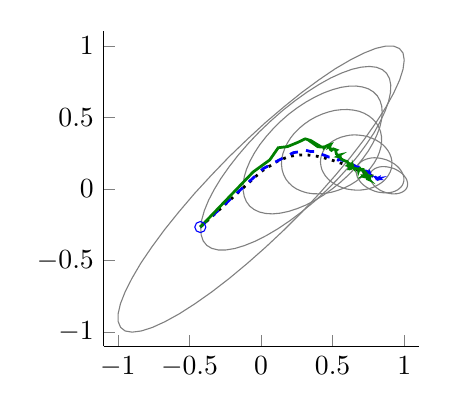 % This file was created by matlab2tikz v0.4.4 running on MATLAB 7.13.
% Copyright (c) 2008--2013, Nico Schlömer <nico.schloemer@gmail.com>
% All rights reserved.
% 
% The latest updates can be retrieved from
%   http://www.mathworks.com/matlabcentral/fileexchange/22022-matlab2tikz
% where you can also make suggestions and rate matlab2tikz.
% 
\begin{tikzpicture}

\begin{axis}[%
width=4cm,
height=4cm,
scale only axis,
xmin=-1.1,
xmax=1.1,
ymin=-1.1,
ymax=1.1,
axis x line*=bottom,
axis y line*=left
]
\addplot [
color=gray,
solid,
forget plot
]
table[row sep=crcr]{
-0.224 0.224\\
-0.097 0.346\\
0.031 0.464\\
0.159 0.573\\
0.283 0.673\\
0.404 0.762\\
0.517 0.839\\
0.623 0.901\\
0.718 0.949\\
0.801 0.982\\
0.871 0.998\\
0.926 0.998\\
0.967 0.981\\
0.992 0.949\\
1.0 0.9\\
0.992 0.837\\
0.968 0.761\\
0.927 0.671\\
0.872 0.571\\
0.802 0.462\\
0.719 0.344\\
0.624 0.221\\
0.519 0.095\\
0.406 -0.033\\
0.286 -0.161\\
0.161 -0.286\\
0.033 -0.406\\
-0.095 -0.519\\
-0.221 -0.624\\
-0.344 -0.719\\
-0.462 -0.802\\
-0.571 -0.872\\
-0.671 -0.927\\
-0.761 -0.968\\
-0.837 -0.992\\
-0.9 -1.0\\
-0.949 -0.992\\
-0.981 -0.967\\
-0.998 -0.926\\
-0.998 -0.871\\
-0.982 -0.801\\
-0.949 -0.718\\
-0.901 -0.623\\
-0.839 -0.517\\
-0.762 -0.404\\
-0.673 -0.283\\
-0.573 -0.159\\
-0.464 -0.031\\
-0.346 0.097\\
-0.224 0.224\\
};
\addplot [
color=gray,
solid,
forget plot
]
table[row sep=crcr]{
0.457 -0.01\\
0.375 -0.085\\
0.29 -0.155\\
0.205 -0.219\\
0.121 -0.276\\
0.038 -0.325\\
-0.041 -0.365\\
-0.115 -0.395\\
-0.184 -0.416\\
-0.246 -0.426\\
-0.299 -0.426\\
-0.344 -0.415\\
-0.379 -0.394\\
-0.404 -0.363\\
-0.418 -0.322\\
-0.421 -0.273\\
-0.414 -0.215\\
-0.396 -0.151\\
-0.367 -0.08\\
-0.328 -0.005\\
-0.28 0.074\\
-0.223 0.155\\
-0.159 0.237\\
-0.088 0.319\\
-0.012 0.399\\
0.069 0.476\\
0.152 0.549\\
0.237 0.616\\
0.322 0.677\\
0.405 0.73\\
0.486 0.775\\
0.563 0.81\\
0.635 0.836\\
0.7 0.851\\
0.758 0.856\\
0.807 0.85\\
0.847 0.834\\
0.877 0.808\\
0.897 0.772\\
0.906 0.727\\
0.904 0.673\\
0.891 0.612\\
0.867 0.545\\
0.833 0.472\\
0.79 0.394\\
0.737 0.314\\
0.677 0.232\\
0.609 0.15\\
0.535 0.069\\
0.457 -0.01\\
};
\addplot [
color=gray,
solid,
forget plot
]
table[row sep=crcr]{
0.555 0.047\\
0.497 -0.0\\
0.436 -0.043\\
0.374 -0.081\\
0.312 -0.113\\
0.25 -0.138\\
0.191 -0.157\\
0.134 -0.169\\
0.081 -0.174\\
0.032 -0.171\\
-0.011 -0.161\\
-0.048 -0.144\\
-0.079 -0.12\\
-0.102 -0.089\\
-0.117 -0.053\\
-0.125 -0.011\\
-0.125 0.035\\
-0.117 0.086\\
-0.101 0.139\\
-0.077 0.195\\
-0.046 0.252\\
-0.009 0.309\\
0.035 0.365\\
0.084 0.42\\
0.137 0.473\\
0.194 0.523\\
0.254 0.568\\
0.315 0.608\\
0.378 0.643\\
0.44 0.672\\
0.5 0.694\\
0.559 0.71\\
0.614 0.718\\
0.665 0.719\\
0.711 0.712\\
0.751 0.699\\
0.785 0.678\\
0.812 0.651\\
0.831 0.617\\
0.843 0.578\\
0.846 0.534\\
0.842 0.485\\
0.83 0.433\\
0.81 0.379\\
0.783 0.323\\
0.749 0.265\\
0.708 0.208\\
0.662 0.152\\
0.611 0.098\\
0.555 0.047\\
};
\addplot [
color=gray,
solid,
forget plot
]
table[row sep=crcr]{
0.623 0.028\\
0.58 0.007\\
0.536 -0.01\\
0.491 -0.023\\
0.446 -0.031\\
0.402 -0.034\\
0.36 -0.033\\
0.32 -0.027\\
0.282 -0.015\\
0.248 0.0\\
0.218 0.02\\
0.193 0.044\\
0.172 0.071\\
0.157 0.102\\
0.147 0.135\\
0.143 0.17\\
0.144 0.207\\
0.152 0.244\\
0.165 0.282\\
0.183 0.319\\
0.206 0.356\\
0.234 0.391\\
0.267 0.424\\
0.303 0.454\\
0.342 0.481\\
0.383 0.504\\
0.427 0.523\\
0.471 0.538\\
0.516 0.549\\
0.561 0.554\\
0.604 0.555\\
0.645 0.551\\
0.684 0.543\\
0.72 0.529\\
0.752 0.511\\
0.78 0.489\\
0.803 0.464\\
0.821 0.435\\
0.834 0.403\\
0.841 0.369\\
0.842 0.333\\
0.838 0.296\\
0.827 0.258\\
0.812 0.22\\
0.791 0.183\\
0.765 0.147\\
0.735 0.113\\
0.701 0.082\\
0.663 0.053\\
0.623 0.028\\
};
\addplot [
color=gray,
solid,
forget plot
]
table[row sep=crcr]{
0.914 0.169\\
0.914 0.194\\
0.909 0.219\\
0.9 0.243\\
0.888 0.266\\
0.872 0.287\\
0.852 0.308\\
0.829 0.326\\
0.804 0.341\\
0.776 0.354\\
0.747 0.365\\
0.716 0.372\\
0.684 0.376\\
0.652 0.378\\
0.621 0.376\\
0.59 0.37\\
0.56 0.362\\
0.532 0.351\\
0.506 0.337\\
0.482 0.321\\
0.462 0.302\\
0.445 0.282\\
0.432 0.26\\
0.422 0.236\\
0.417 0.212\\
0.415 0.188\\
0.418 0.163\\
0.424 0.138\\
0.435 0.115\\
0.449 0.092\\
0.467 0.071\\
0.488 0.052\\
0.512 0.036\\
0.539 0.021\\
0.568 0.009\\
0.598 0.0\\
0.629 -0.005\\
0.661 -0.008\\
0.693 -0.008\\
0.724 -0.004\\
0.755 0.002\\
0.784 0.012\\
0.811 0.025\\
0.836 0.04\\
0.858 0.057\\
0.876 0.077\\
0.891 0.098\\
0.903 0.121\\
0.911 0.145\\
0.914 0.169\\
};
\addplot [
color=gray,
solid,
forget plot
]
table[row sep=crcr]{
0.796 -0.016\\
0.775 -0.008\\
0.756 0.001\\
0.737 0.012\\
0.72 0.024\\
0.705 0.037\\
0.692 0.052\\
0.682 0.067\\
0.673 0.082\\
0.668 0.098\\
0.665 0.113\\
0.664 0.129\\
0.667 0.144\\
0.672 0.158\\
0.68 0.171\\
0.69 0.182\\
0.703 0.193\\
0.717 0.201\\
0.734 0.208\\
0.752 0.213\\
0.772 0.217\\
0.792 0.218\\
0.813 0.217\\
0.835 0.214\\
0.856 0.209\\
0.877 0.203\\
0.897 0.194\\
0.916 0.184\\
0.934 0.173\\
0.95 0.16\\
0.964 0.146\\
0.976 0.131\\
0.985 0.116\\
0.992 0.1\\
0.997 0.085\\
0.998 0.069\\
0.997 0.054\\
0.993 0.04\\
0.987 0.026\\
0.978 0.014\\
0.966 0.003\\
0.953 -0.007\\
0.937 -0.015\\
0.92 -0.021\\
0.901 -0.025\\
0.881 -0.027\\
0.86 -0.027\\
0.839 -0.025\\
0.817 -0.022\\
0.796 -0.016\\
};
\addplot [
color=gray,
solid,
forget plot
]
table[row sep=crcr]{
1.021 0.015\\
1.023 0.026\\
1.024 0.037\\
1.022 0.049\\
1.019 0.061\\
1.013 0.074\\
1.005 0.085\\
0.996 0.097\\
0.985 0.108\\
0.972 0.118\\
0.958 0.127\\
0.942 0.136\\
0.927 0.143\\
0.91 0.148\\
0.893 0.152\\
0.876 0.155\\
0.86 0.156\\
0.844 0.156\\
0.828 0.154\\
0.814 0.15\\
0.801 0.145\\
0.79 0.139\\
0.78 0.131\\
0.772 0.123\\
0.766 0.113\\
0.762 0.102\\
0.761 0.091\\
0.761 0.079\\
0.764 0.067\\
0.768 0.055\\
0.775 0.043\\
0.784 0.031\\
0.794 0.02\\
0.806 0.009\\
0.82 -0.001\\
0.834 -0.01\\
0.85 -0.017\\
0.866 -0.023\\
0.883 -0.028\\
0.9 -0.032\\
0.917 -0.034\\
0.933 -0.034\\
0.949 -0.033\\
0.964 -0.03\\
0.977 -0.026\\
0.989 -0.02\\
1.0 -0.013\\
1.009 -0.005\\
1.016 0.004\\
1.021 0.015\\
};
\addplot [
color=blue,
only marks,
mark=o,
mark options={solid},
forget plot
]
table[row sep=crcr]{
-0.424 -0.266\\
};
\addplot [
color=black,
dotted,
line width=1.0pt,
forget plot
]
table[row sep=crcr]{
-0.424 -0.266\\
0.002 0.123\\
0.12 0.197\\
0.188 0.224\\
0.237 0.235\\
0.277 0.238\\
0.31 0.238\\
0.339 0.236\\
0.364 0.233\\
0.388 0.229\\
0.409 0.225\\
0.428 0.22\\
0.446 0.216\\
0.462 0.211\\
0.477 0.207\\
0.492 0.202\\
0.505 0.198\\
0.518 0.194\\
0.53 0.19\\
0.541 0.186\\
0.552 0.182\\
0.562 0.179\\
0.571 0.175\\
0.581 0.172\\
0.589 0.168\\
0.598 0.165\\
0.605 0.162\\
0.613 0.159\\
0.62 0.156\\
0.627 0.154\\
0.634 0.151\\
0.64 0.148\\
0.647 0.146\\
0.652 0.143\\
0.658 0.141\\
0.664 0.139\\
0.669 0.137\\
0.674 0.134\\
0.679 0.132\\
0.684 0.13\\
0.688 0.129\\
0.693 0.127\\
0.697 0.125\\
0.701 0.123\\
0.706 0.121\\
0.709 0.12\\
0.713 0.118\\
0.717 0.116\\
0.721 0.115\\
0.724 0.113\\
0.728 0.112\\
0.731 0.111\\
0.734 0.109\\
0.737 0.108\\
0.74 0.107\\
0.743 0.105\\
0.746 0.104\\
0.749 0.103\\
0.752 0.102\\
0.754 0.1\\
0.757 0.099\\
0.76 0.098\\
0.762 0.097\\
0.764 0.096\\
0.767 0.095\\
0.769 0.094\\
0.771 0.093\\
0.774 0.092\\
0.776 0.091\\
0.778 0.09\\
0.78 0.089\\
0.782 0.088\\
0.784 0.088\\
0.786 0.087\\
0.788 0.086\\
0.79 0.085\\
0.792 0.084\\
0.793 0.083\\
0.795 0.083\\
0.797 0.082\\
0.799 0.081\\
0.8 0.08\\
0.802 0.08\\
0.804 0.079\\
0.805 0.078\\
0.807 0.078\\
0.808 0.077\\
0.81 0.076\\
0.811 0.076\\
0.813 0.075\\
0.814 0.074\\
0.815 0.074\\
0.817 0.073\\
0.818 0.073\\
0.819 0.072\\
0.821 0.071\\
0.822 0.071\\
0.823 0.07\\
0.825 0.07\\
0.826 0.069\\
0.827 0.069\\
};
\addplot [
color=blue,
dashed,
line width=1.0pt,
forget plot
]
table[row sep=crcr]{
-0.424 -0.266\\
0.015 0.142\\
0.128 0.203\\
0.227 0.254\\
0.277 0.261\\
0.314 0.27\\
0.348 0.261\\
0.378 0.263\\
0.403 0.254\\
0.418 0.244\\
0.44 0.236\\
0.457 0.23\\
0.47 0.224\\
0.491 0.224\\
0.5 0.214\\
0.51 0.211\\
0.518 0.206\\
0.538 0.202\\
0.544 0.206\\
0.554 0.205\\
0.559 0.202\\
0.574 0.199\\
0.58 0.197\\
0.59 0.19\\
0.601 0.194\\
0.609 0.184\\
0.62 0.178\\
0.629 0.173\\
0.642 0.169\\
0.654 0.163\\
0.666 0.154\\
0.683 0.153\\
0.687 0.15\\
0.695 0.142\\
0.695 0.141\\
0.695 0.142\\
0.7 0.139\\
0.702 0.134\\
0.7 0.135\\
0.705 0.131\\
0.706 0.133\\
0.71 0.129\\
0.719 0.127\\
0.723 0.127\\
0.722 0.127\\
0.725 0.125\\
0.724 0.125\\
0.73 0.126\\
0.735 0.124\\
0.738 0.122\\
0.745 0.121\\
0.749 0.118\\
0.753 0.117\\
0.755 0.115\\
0.756 0.113\\
0.758 0.111\\
0.757 0.114\\
0.756 0.112\\
0.758 0.112\\
0.758 0.109\\
0.761 0.102\\
0.761 0.103\\
0.764 0.098\\
0.767 0.097\\
0.77 0.097\\
0.778 0.091\\
0.783 0.087\\
0.787 0.082\\
0.789 0.083\\
0.794 0.08\\
0.793 0.081\\
0.797 0.081\\
0.801 0.081\\
0.806 0.077\\
0.811 0.077\\
0.806 0.078\\
0.808 0.076\\
0.812 0.073\\
0.816 0.073\\
0.817 0.075\\
0.815 0.074\\
0.814 0.072\\
0.817 0.072\\
0.813 0.074\\
0.814 0.071\\
0.821 0.072\\
0.819 0.071\\
0.819 0.073\\
0.822 0.073\\
0.822 0.069\\
0.823 0.069\\
0.824 0.069\\
0.827 0.069\\
0.828 0.068\\
0.827 0.067\\
0.827 0.068\\
0.834 0.068\\
0.832 0.071\\
0.831 0.071\\
0.832 0.069\\
0.829 0.07\\
};
\addplot [
color=green!50!black,
solid,
line width=1.0pt,
forget plot
]
table[row sep=crcr]{
-0.424 -0.266\\
-0.055 0.119\\
0.061 0.203\\
0.12 0.288\\
0.185 0.296\\
0.258 0.326\\
0.308 0.35\\
0.346 0.339\\
0.384 0.316\\
0.356 0.324\\
0.397 0.295\\
0.422 0.293\\
0.437 0.294\\
0.439 0.287\\
0.455 0.299\\
0.466 0.305\\
0.487 0.311\\
0.478 0.296\\
0.482 0.298\\
0.483 0.277\\
0.492 0.27\\
0.505 0.28\\
0.526 0.272\\
0.521 0.269\\
0.522 0.266\\
0.526 0.245\\
0.537 0.235\\
0.551 0.238\\
0.534 0.227\\
0.553 0.224\\
0.559 0.21\\
0.583 0.197\\
0.603 0.191\\
0.606 0.181\\
0.615 0.178\\
0.626 0.173\\
0.613 0.169\\
0.606 0.164\\
0.618 0.161\\
0.634 0.157\\
0.638 0.15\\
0.629 0.168\\
0.622 0.16\\
0.615 0.142\\
0.624 0.143\\
0.623 0.148\\
0.62 0.144\\
0.613 0.153\\
0.616 0.15\\
0.62 0.154\\
0.622 0.156\\
0.635 0.156\\
0.643 0.148\\
0.64 0.158\\
0.639 0.149\\
0.657 0.144\\
0.672 0.14\\
0.674 0.14\\
0.682 0.13\\
0.681 0.127\\
0.68 0.135\\
0.686 0.133\\
0.687 0.142\\
0.684 0.141\\
0.684 0.138\\
0.706 0.137\\
0.704 0.134\\
0.712 0.125\\
0.716 0.13\\
0.722 0.123\\
0.725 0.122\\
0.729 0.128\\
0.726 0.123\\
0.73 0.111\\
0.733 0.109\\
0.719 0.097\\
0.725 0.099\\
0.73 0.099\\
0.74 0.096\\
0.726 0.094\\
0.733 0.098\\
0.736 0.095\\
0.731 0.094\\
0.73 0.087\\
0.732 0.083\\
0.715 0.087\\
0.717 0.091\\
0.716 0.092\\
0.724 0.092\\
0.741 0.087\\
0.744 0.081\\
0.758 0.075\\
0.759 0.069\\
0.75 0.07\\
0.755 0.065\\
0.742 0.071\\
0.742 0.073\\
0.75 0.076\\
0.748 0.074\\
0.743 0.073\\
0.743 0.076\\
};
\end{axis}
\end{tikzpicture}%